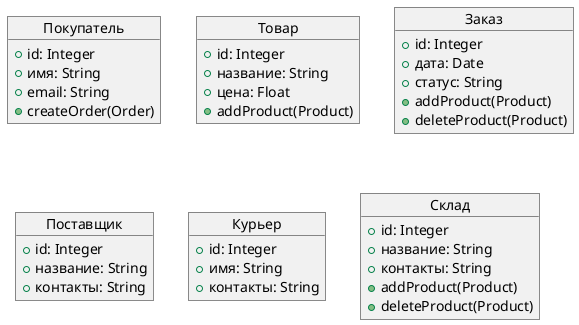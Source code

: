 @startuml
object "Покупатель" as Customer{
    +id: Integer
    +имя: String
    +email: String
    +createOrder(Order)
} 

object "Товар" as Product{
    +id: Integer
    +название: String
    +цена: Float
    +addProduct(Product)
}

object "Заказ" as Order{
    +id: Integer
    +дата: Date
    +статус: String
    +addProduct(Product)
    +deleteProduct(Product)
}

object "Поставщик" as Provider{
    +id: Integer
    +название: String
    +контакты: String
}

object "Курьер" as Delivery{
    +id: Integer
    +имя: String
    +контакты: String
}

object "Склад" as Stock{
    +id: Integer
    +название: String
    +контакты: String
    +addProduct(Product)
    +deleteProduct(Product)
}
@enduml
